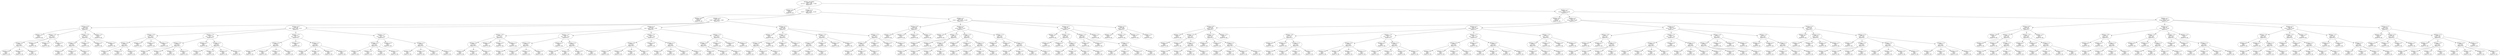 digraph G {
decisionDecisionNode6686fe26[label="Attribute: null=Infinity
Count: 1728
0.0:1210   3.0:65   2.0:69   1.0:384   
Expand On: 5"];decisionDecisionNode6686fe26 -> decisionDecisionNode7bea5671;
decisionDecisionNode7bea5671[label="Attribute: 5=0.0
Count: 576
0.0:576   
Expand On: null"];decisionDecisionNode6686fe26 -> decisionDecisionNode55d15445;
decisionDecisionNode55d15445[label="Attribute: 5=2.0
Count: 576
0.0:277   3.0:65   2.0:30   1.0:204   
Expand On: 3"];decisionDecisionNode55d15445 -> decisionDecisionNode21f3aa07;
decisionDecisionNode21f3aa07[label="Attribute: 3=0.0
Count: 192
0.0:192   
Expand On: null"];decisionDecisionNode55d15445 -> decisionDecisionNode41fc2fb;
decisionDecisionNode41fc2fb[label="Attribute: 3=2.0
Count: 192
0.0:49   3.0:35   2.0:12   1.0:96   
Expand On: 0"];decisionDecisionNode41fc2fb -> decisionDecisionNode4139eeda;
decisionDecisionNode4139eeda[label="Attribute: 0=0.0
Count: 48
0.0:26   1.0:22   
Expand On: 1"];decisionDecisionNode4139eeda -> decisionDecisionNode42704baa;
decisionDecisionNode42704baa[label="Attribute: 1=0.0
Count: 12
0.0:12   
Expand On: null"];decisionDecisionNode4139eeda -> decisionDecisionNode5a77a7f9;
decisionDecisionNode5a77a7f9[label="Attribute: 1=3.0
Count: 12
0.0:1   1.0:11   
Expand On: 2"];decisionDecisionNode5a77a7f9 -> decisionDecisionNode65b4fad5;
decisionDecisionNode65b4fad5[label="Attribute: 2=0.0
Count: 3
0.0:1   1.0:2   
Expand On: 4"];decisionDecisionNode65b4fad5 -> decisionDecisionNode4cbfea1d;
decisionDecisionNode4cbfea1d[label="Attribute: 4=0.0
Count: 1
0.0:1   
Expand On: null"];decisionDecisionNode65b4fad5 -> decisionDecisionNode4ba33d48;
decisionDecisionNode4ba33d48[label="Attribute: 4=2.0
Count: 1
1.0:1   
Expand On: null"];decisionDecisionNode65b4fad5 -> decisionDecisionNode4a0c68c3;
decisionDecisionNode4a0c68c3[label="Attribute: 4=1.0
Count: 1
1.0:1   
Expand On: null"];decisionDecisionNode5a77a7f9 -> decisionDecisionNode74b2002f;
decisionDecisionNode74b2002f[label="Attribute: 2=3.0
Count: 3
1.0:3   
Expand On: null"];decisionDecisionNode5a77a7f9 -> decisionDecisionNode522a4983;
decisionDecisionNode522a4983[label="Attribute: 2=2.0
Count: 3
1.0:3   
Expand On: null"];decisionDecisionNode5a77a7f9 -> decisionDecisionNode56406199;
decisionDecisionNode56406199[label="Attribute: 2=1.0
Count: 3
1.0:3   
Expand On: null"];decisionDecisionNode4139eeda -> decisionDecisionNode1cc7b00c;
decisionDecisionNode1cc7b00c[label="Attribute: 1=2.0
Count: 12
0.0:1   1.0:11   
Expand On: 2"];decisionDecisionNode1cc7b00c -> decisionDecisionNode79f6f296;
decisionDecisionNode79f6f296[label="Attribute: 2=0.0
Count: 3
0.0:1   1.0:2   
Expand On: 4"];decisionDecisionNode79f6f296 -> decisionDecisionNode43b09468;
decisionDecisionNode43b09468[label="Attribute: 4=0.0
Count: 1
0.0:1   
Expand On: null"];decisionDecisionNode79f6f296 -> decisionDecisionNode7ddf5a8f;
decisionDecisionNode7ddf5a8f[label="Attribute: 4=2.0
Count: 1
1.0:1   
Expand On: null"];decisionDecisionNode79f6f296 -> decisionDecisionNode52b2a2d8;
decisionDecisionNode52b2a2d8[label="Attribute: 4=1.0
Count: 1
1.0:1   
Expand On: null"];decisionDecisionNode1cc7b00c -> decisionDecisionNode4de13d52;
decisionDecisionNode4de13d52[label="Attribute: 2=3.0
Count: 3
1.0:3   
Expand On: null"];decisionDecisionNode1cc7b00c -> decisionDecisionNode7e80fa6f;
decisionDecisionNode7e80fa6f[label="Attribute: 2=2.0
Count: 3
1.0:3   
Expand On: null"];decisionDecisionNode1cc7b00c -> decisionDecisionNode45b9ce4b;
decisionDecisionNode45b9ce4b[label="Attribute: 2=1.0
Count: 3
1.0:3   
Expand On: null"];decisionDecisionNode4139eeda -> decisionDecisionNode2996c1b0;
decisionDecisionNode2996c1b0[label="Attribute: 1=1.0
Count: 12
0.0:12   
Expand On: null"];decisionDecisionNode41fc2fb -> decisionDecisionNode68861f24;
decisionDecisionNode68861f24[label="Attribute: 0=3.0
Count: 48
0.0:4   3.0:21   2.0:8   1.0:15   
Expand On: 1"];decisionDecisionNode68861f24 -> decisionDecisionNode3d66aa18;
decisionDecisionNode3d66aa18[label="Attribute: 1=0.0
Count: 12
0.0:1   1.0:11   
Expand On: 2"];decisionDecisionNode3d66aa18 -> decisionDecisionNode1f292d26;
decisionDecisionNode1f292d26[label="Attribute: 2=0.0
Count: 3
0.0:1   1.0:2   
Expand On: 4"];decisionDecisionNode1f292d26 -> decisionDecisionNode485329c5;
decisionDecisionNode485329c5[label="Attribute: 4=0.0
Count: 1
0.0:1   
Expand On: null"];decisionDecisionNode1f292d26 -> decisionDecisionNode4bdb699b;
decisionDecisionNode4bdb699b[label="Attribute: 4=2.0
Count: 1
1.0:1   
Expand On: null"];decisionDecisionNode1f292d26 -> decisionDecisionNode31f26605;
decisionDecisionNode31f26605[label="Attribute: 4=1.0
Count: 1
1.0:1   
Expand On: null"];decisionDecisionNode3d66aa18 -> decisionDecisionNode2107ebe1;
decisionDecisionNode2107ebe1[label="Attribute: 2=3.0
Count: 3
1.0:3   
Expand On: null"];decisionDecisionNode3d66aa18 -> decisionDecisionNodef0f11b8;
decisionDecisionNodef0f11b8[label="Attribute: 2=2.0
Count: 3
1.0:3   
Expand On: null"];decisionDecisionNode3d66aa18 -> decisionDecisionNode26544ec1;
decisionDecisionNode26544ec1[label="Attribute: 2=1.0
Count: 3
1.0:3   
Expand On: null"];decisionDecisionNode68861f24 -> decisionDecisionNode68fe748f;
decisionDecisionNode68fe748f[label="Attribute: 1=3.0
Count: 12
0.0:1   3.0:7   2.0:4   
Expand On: 4"];decisionDecisionNode68fe748f -> decisionDecisionNode19968e23;
decisionDecisionNode19968e23[label="Attribute: 4=0.0
Count: 4
0.0:1   2.0:3   
Expand On: 2"];decisionDecisionNode19968e23 -> decisionDecisionNode6b4da8f4;
decisionDecisionNode6b4da8f4[label="Attribute: 2=0.0
Count: 1
0.0:1   
Expand On: null"];decisionDecisionNode19968e23 -> decisionDecisionNode378f6235;
decisionDecisionNode378f6235[label="Attribute: 2=3.0
Count: 1
2.0:1   
Expand On: null"];decisionDecisionNode19968e23 -> decisionDecisionNode2678a212;
decisionDecisionNode2678a212[label="Attribute: 2=2.0
Count: 1
2.0:1   
Expand On: null"];decisionDecisionNode19968e23 -> decisionDecisionNode39d85f79;
decisionDecisionNode39d85f79[label="Attribute: 2=1.0
Count: 1
2.0:1   
Expand On: null"];decisionDecisionNode68fe748f -> decisionDecisionNode2c641e9a;
decisionDecisionNode2c641e9a[label="Attribute: 4=2.0
Count: 4
3.0:4   
Expand On: null"];decisionDecisionNode68fe748f -> decisionDecisionNode6115273a;
decisionDecisionNode6115273a[label="Attribute: 4=1.0
Count: 4
3.0:3   2.0:1   
Expand On: 2"];decisionDecisionNode6115273a -> decisionDecisionNode33c282a1;
decisionDecisionNode33c282a1[label="Attribute: 2=0.0
Count: 1
2.0:1   
Expand On: null"];decisionDecisionNode6115273a -> decisionDecisionNode270e3293;
decisionDecisionNode270e3293[label="Attribute: 2=3.0
Count: 1
3.0:1   
Expand On: null"];decisionDecisionNode6115273a -> decisionDecisionNode151a64ed;
decisionDecisionNode151a64ed[label="Attribute: 2=2.0
Count: 1
3.0:1   
Expand On: null"];decisionDecisionNode6115273a -> decisionDecisionNode77d80e6d;
decisionDecisionNode77d80e6d[label="Attribute: 2=1.0
Count: 1
3.0:1   
Expand On: null"];decisionDecisionNode68861f24 -> decisionDecisionNode99b5393;
decisionDecisionNode99b5393[label="Attribute: 1=2.0
Count: 12
0.0:1   3.0:7   2.0:4   
Expand On: 4"];decisionDecisionNode99b5393 -> decisionDecisionNode348bdcd2;
decisionDecisionNode348bdcd2[label="Attribute: 4=0.0
Count: 4
0.0:1   2.0:3   
Expand On: 2"];decisionDecisionNode348bdcd2 -> decisionDecisionNode4a4e79f1;
decisionDecisionNode4a4e79f1[label="Attribute: 2=0.0
Count: 1
0.0:1   
Expand On: null"];decisionDecisionNode348bdcd2 -> decisionDecisionNode6627e353;
decisionDecisionNode6627e353[label="Attribute: 2=3.0
Count: 1
2.0:1   
Expand On: null"];decisionDecisionNode348bdcd2 -> decisionDecisionNode44bd928a;
decisionDecisionNode44bd928a[label="Attribute: 2=2.0
Count: 1
2.0:1   
Expand On: null"];decisionDecisionNode348bdcd2 -> decisionDecisionNode79dfc547;
decisionDecisionNode79dfc547[label="Attribute: 2=1.0
Count: 1
2.0:1   
Expand On: null"];decisionDecisionNode99b5393 -> decisionDecisionNode5210f6d3;
decisionDecisionNode5210f6d3[label="Attribute: 4=2.0
Count: 4
3.0:4   
Expand On: null"];decisionDecisionNode99b5393 -> decisionDecisionNode57bcc0bc;
decisionDecisionNode57bcc0bc[label="Attribute: 4=1.0
Count: 4
3.0:3   2.0:1   
Expand On: 2"];decisionDecisionNode57bcc0bc -> decisionDecisionNode2911a3a4;
decisionDecisionNode2911a3a4[label="Attribute: 2=0.0
Count: 1
2.0:1   
Expand On: null"];decisionDecisionNode57bcc0bc -> decisionDecisionNode450e790c;
decisionDecisionNode450e790c[label="Attribute: 2=3.0
Count: 1
3.0:1   
Expand On: null"];decisionDecisionNode57bcc0bc -> decisionDecisionNode392d263f;
decisionDecisionNode392d263f[label="Attribute: 2=2.0
Count: 1
3.0:1   
Expand On: null"];decisionDecisionNode57bcc0bc -> decisionDecisionNode432a0f6c;
decisionDecisionNode432a0f6c[label="Attribute: 2=1.0
Count: 1
3.0:1   
Expand On: null"];decisionDecisionNode68861f24 -> decisionDecisionNode7e5a9de6;
decisionDecisionNode7e5a9de6[label="Attribute: 1=1.0
Count: 12
0.0:1   3.0:7   1.0:4   
Expand On: 4"];decisionDecisionNode7e5a9de6 -> decisionDecisionNode7bc9a690;
decisionDecisionNode7bc9a690[label="Attribute: 4=0.0
Count: 4
0.0:1   1.0:3   
Expand On: 2"];decisionDecisionNode7bc9a690 -> decisionDecisionNode73d6776d;
decisionDecisionNode73d6776d[label="Attribute: 2=0.0
Count: 1
0.0:1   
Expand On: null"];decisionDecisionNode7bc9a690 -> decisionDecisionNode53ad085;
decisionDecisionNode53ad085[label="Attribute: 2=3.0
Count: 1
1.0:1   
Expand On: null"];decisionDecisionNode7bc9a690 -> decisionDecisionNode584fce71;
decisionDecisionNode584fce71[label="Attribute: 2=2.0
Count: 1
1.0:1   
Expand On: null"];decisionDecisionNode7bc9a690 -> decisionDecisionNode5f7a8a02;
decisionDecisionNode5f7a8a02[label="Attribute: 2=1.0
Count: 1
1.0:1   
Expand On: null"];decisionDecisionNode7e5a9de6 -> decisionDecisionNode65faba46;
decisionDecisionNode65faba46[label="Attribute: 4=2.0
Count: 4
3.0:4   
Expand On: null"];decisionDecisionNode7e5a9de6 -> decisionDecisionNode2fdb7df8;
decisionDecisionNode2fdb7df8[label="Attribute: 4=1.0
Count: 4
3.0:3   1.0:1   
Expand On: 2"];decisionDecisionNode2fdb7df8 -> decisionDecisionNode732b3d53;
decisionDecisionNode732b3d53[label="Attribute: 2=0.0
Count: 1
1.0:1   
Expand On: null"];decisionDecisionNode2fdb7df8 -> decisionDecisionNode1bc74f37;
decisionDecisionNode1bc74f37[label="Attribute: 2=3.0
Count: 1
3.0:1   
Expand On: null"];decisionDecisionNode2fdb7df8 -> decisionDecisionNode3a21b220;
decisionDecisionNode3a21b220[label="Attribute: 2=2.0
Count: 1
3.0:1   
Expand On: null"];decisionDecisionNode2fdb7df8 -> decisionDecisionNode7a3570b0;
decisionDecisionNode7a3570b0[label="Attribute: 2=1.0
Count: 1
3.0:1   
Expand On: null"];decisionDecisionNode41fc2fb -> decisionDecisionNode4a79717e;
decisionDecisionNode4a79717e[label="Attribute: 0=2.0
Count: 48
0.0:4   3.0:14   2.0:4   1.0:26   
Expand On: 1"];decisionDecisionNode4a79717e -> decisionDecisionNode6b0a2d64;
decisionDecisionNode6b0a2d64[label="Attribute: 1=0.0
Count: 12
0.0:1   1.0:11   
Expand On: 2"];decisionDecisionNode6b0a2d64 -> decisionDecisionNode692a3722;
decisionDecisionNode692a3722[label="Attribute: 2=0.0
Count: 3
0.0:1   1.0:2   
Expand On: 4"];decisionDecisionNode692a3722 -> decisionDecisionNode5289cf1e;
decisionDecisionNode5289cf1e[label="Attribute: 4=0.0
Count: 1
0.0:1   
Expand On: null"];decisionDecisionNode692a3722 -> decisionDecisionNode557ce4e7;
decisionDecisionNode557ce4e7[label="Attribute: 4=2.0
Count: 1
1.0:1   
Expand On: null"];decisionDecisionNode692a3722 -> decisionDecisionNode7a982589;
decisionDecisionNode7a982589[label="Attribute: 4=1.0
Count: 1
1.0:1   
Expand On: null"];decisionDecisionNode6b0a2d64 -> decisionDecisionNode1ac88440;
decisionDecisionNode1ac88440[label="Attribute: 2=3.0
Count: 3
1.0:3   
Expand On: null"];decisionDecisionNode6b0a2d64 -> decisionDecisionNode6262937c;
decisionDecisionNode6262937c[label="Attribute: 2=2.0
Count: 3
1.0:3   
Expand On: null"];decisionDecisionNode6b0a2d64 -> decisionDecisionNode35c0e45a;
decisionDecisionNode35c0e45a[label="Attribute: 2=1.0
Count: 3
1.0:3   
Expand On: null"];decisionDecisionNode4a79717e -> decisionDecisionNodeacfec48;
decisionDecisionNodeacfec48[label="Attribute: 1=3.0
Count: 12
0.0:1   3.0:7   2.0:4   
Expand On: 4"];decisionDecisionNodeacfec48 -> decisionDecisionNode58a17083;
decisionDecisionNode58a17083[label="Attribute: 4=0.0
Count: 4
0.0:1   2.0:3   
Expand On: 2"];decisionDecisionNode58a17083 -> decisionDecisionNode4ee1d5ea;
decisionDecisionNode4ee1d5ea[label="Attribute: 2=0.0
Count: 1
0.0:1   
Expand On: null"];decisionDecisionNode58a17083 -> decisionDecisionNode4ca31e1b;
decisionDecisionNode4ca31e1b[label="Attribute: 2=3.0
Count: 1
2.0:1   
Expand On: null"];decisionDecisionNode58a17083 -> decisionDecisionNode690da5eb;
decisionDecisionNode690da5eb[label="Attribute: 2=2.0
Count: 1
2.0:1   
Expand On: null"];decisionDecisionNode58a17083 -> decisionDecisionNode7f081d2e;
decisionDecisionNode7f081d2e[label="Attribute: 2=1.0
Count: 1
2.0:1   
Expand On: null"];decisionDecisionNodeacfec48 -> decisionDecisionNode6db3f829;
decisionDecisionNode6db3f829[label="Attribute: 4=2.0
Count: 4
3.0:4   
Expand On: null"];decisionDecisionNodeacfec48 -> decisionDecisionNode42698403;
decisionDecisionNode42698403[label="Attribute: 4=1.0
Count: 4
3.0:3   2.0:1   
Expand On: 2"];decisionDecisionNode42698403 -> decisionDecisionNode1d5a0305;
decisionDecisionNode1d5a0305[label="Attribute: 2=0.0
Count: 1
2.0:1   
Expand On: null"];decisionDecisionNode42698403 -> decisionDecisionNode7c4c51;
decisionDecisionNode7c4c51[label="Attribute: 2=3.0
Count: 1
3.0:1   
Expand On: null"];decisionDecisionNode42698403 -> decisionDecisionNode60765a16;
decisionDecisionNode60765a16[label="Attribute: 2=2.0
Count: 1
3.0:1   
Expand On: null"];decisionDecisionNode42698403 -> decisionDecisionNode7a148bd3;
decisionDecisionNode7a148bd3[label="Attribute: 2=1.0
Count: 1
3.0:1   
Expand On: null"];decisionDecisionNode4a79717e -> decisionDecisionNode5ae80842;
decisionDecisionNode5ae80842[label="Attribute: 1=2.0
Count: 12
0.0:1   3.0:7   1.0:4   
Expand On: 4"];decisionDecisionNode5ae80842 -> decisionDecisionNode377653ae;
decisionDecisionNode377653ae[label="Attribute: 4=0.0
Count: 4
0.0:1   1.0:3   
Expand On: 2"];decisionDecisionNode377653ae -> decisionDecisionNode396fe0f4;
decisionDecisionNode396fe0f4[label="Attribute: 2=0.0
Count: 1
0.0:1   
Expand On: null"];decisionDecisionNode377653ae -> decisionDecisionNode6019d0a1;
decisionDecisionNode6019d0a1[label="Attribute: 2=3.0
Count: 1
1.0:1   
Expand On: null"];decisionDecisionNode377653ae -> decisionDecisionNode3ed02b51;
decisionDecisionNode3ed02b51[label="Attribute: 2=2.0
Count: 1
1.0:1   
Expand On: null"];decisionDecisionNode377653ae -> decisionDecisionNode54cbf30e;
decisionDecisionNode54cbf30e[label="Attribute: 2=1.0
Count: 1
1.0:1   
Expand On: null"];decisionDecisionNode5ae80842 -> decisionDecisionNode19c247a0;
decisionDecisionNode19c247a0[label="Attribute: 4=2.0
Count: 4
3.0:4   
Expand On: null"];decisionDecisionNode5ae80842 -> decisionDecisionNode21ec6696;
decisionDecisionNode21ec6696[label="Attribute: 4=1.0
Count: 4
3.0:3   1.0:1   
Expand On: 2"];decisionDecisionNode21ec6696 -> decisionDecisionNode27431340;
decisionDecisionNode27431340[label="Attribute: 2=0.0
Count: 1
1.0:1   
Expand On: null"];decisionDecisionNode21ec6696 -> decisionDecisionNode24a4e2e3;
decisionDecisionNode24a4e2e3[label="Attribute: 2=3.0
Count: 1
3.0:1   
Expand On: null"];decisionDecisionNode21ec6696 -> decisionDecisionNode452bb7e0;
decisionDecisionNode452bb7e0[label="Attribute: 2=2.0
Count: 1
3.0:1   
Expand On: null"];decisionDecisionNode21ec6696 -> decisionDecisionNode3934f69a;
decisionDecisionNode3934f69a[label="Attribute: 2=1.0
Count: 1
3.0:1   
Expand On: null"];decisionDecisionNode4a79717e -> decisionDecisionNode442a15cd;
decisionDecisionNode442a15cd[label="Attribute: 1=1.0
Count: 12
0.0:1   1.0:11   
Expand On: 2"];decisionDecisionNode442a15cd -> decisionDecisionNode26fd68b1;
decisionDecisionNode26fd68b1[label="Attribute: 2=0.0
Count: 3
0.0:1   1.0:2   
Expand On: 4"];decisionDecisionNode26fd68b1 -> decisionDecisionNode46e45076;
decisionDecisionNode46e45076[label="Attribute: 4=0.0
Count: 1
0.0:1   
Expand On: null"];decisionDecisionNode26fd68b1 -> decisionDecisionNode375e9756;
decisionDecisionNode375e9756[label="Attribute: 4=2.0
Count: 1
1.0:1   
Expand On: null"];decisionDecisionNode26fd68b1 -> decisionDecisionNode2321ab80;
decisionDecisionNode2321ab80[label="Attribute: 4=1.0
Count: 1
1.0:1   
Expand On: null"];decisionDecisionNode442a15cd -> decisionDecisionNode77827284;
decisionDecisionNode77827284[label="Attribute: 2=3.0
Count: 3
1.0:3   
Expand On: null"];decisionDecisionNode442a15cd -> decisionDecisionNode152c7568;
decisionDecisionNode152c7568[label="Attribute: 2=2.0
Count: 3
1.0:3   
Expand On: null"];decisionDecisionNode442a15cd -> decisionDecisionNode19d009b4;
decisionDecisionNode19d009b4[label="Attribute: 2=1.0
Count: 3
1.0:3   
Expand On: null"];decisionDecisionNode41fc2fb -> decisionDecisionNode292d15a9;
decisionDecisionNode292d15a9[label="Attribute: 0=1.0
Count: 48
0.0:15   1.0:33   
Expand On: 1"];decisionDecisionNode292d15a9 -> decisionDecisionNode4ee91f5d;
decisionDecisionNode4ee91f5d[label="Attribute: 1=0.0
Count: 12
0.0:12   
Expand On: null"];decisionDecisionNode292d15a9 -> decisionDecisionNode2b0a3b24;
decisionDecisionNode2b0a3b24[label="Attribute: 1=3.0
Count: 12
0.0:1   1.0:11   
Expand On: 2"];decisionDecisionNode2b0a3b24 -> decisionDecisionNode2cb0ce8f;
decisionDecisionNode2cb0ce8f[label="Attribute: 2=0.0
Count: 3
0.0:1   1.0:2   
Expand On: 4"];decisionDecisionNode2cb0ce8f -> decisionDecisionNodebc92535;
decisionDecisionNodebc92535[label="Attribute: 4=0.0
Count: 1
0.0:1   
Expand On: null"];decisionDecisionNode2cb0ce8f -> decisionDecisionNode42a9c09e;
decisionDecisionNode42a9c09e[label="Attribute: 4=2.0
Count: 1
1.0:1   
Expand On: null"];decisionDecisionNode2cb0ce8f -> decisionDecisionNode16a4e743;
decisionDecisionNode16a4e743[label="Attribute: 4=1.0
Count: 1
1.0:1   
Expand On: null"];decisionDecisionNode2b0a3b24 -> decisionDecisionNode244aeb52;
decisionDecisionNode244aeb52[label="Attribute: 2=3.0
Count: 3
1.0:3   
Expand On: null"];decisionDecisionNode2b0a3b24 -> decisionDecisionNode329f671b;
decisionDecisionNode329f671b[label="Attribute: 2=2.0
Count: 3
1.0:3   
Expand On: null"];decisionDecisionNode2b0a3b24 -> decisionDecisionNode7f2a3793;
decisionDecisionNode7f2a3793[label="Attribute: 2=1.0
Count: 3
1.0:3   
Expand On: null"];decisionDecisionNode292d15a9 -> decisionDecisionNode2ca6d51e;
decisionDecisionNode2ca6d51e[label="Attribute: 1=2.0
Count: 12
0.0:1   1.0:11   
Expand On: 2"];decisionDecisionNode2ca6d51e -> decisionDecisionNode7cf1bb78;
decisionDecisionNode7cf1bb78[label="Attribute: 2=0.0
Count: 3
0.0:1   1.0:2   
Expand On: 4"];decisionDecisionNode7cf1bb78 -> decisionDecisionNode624b035d;
decisionDecisionNode624b035d[label="Attribute: 4=0.0
Count: 1
0.0:1   
Expand On: null"];decisionDecisionNode7cf1bb78 -> decisionDecisionNode2aca0115;
decisionDecisionNode2aca0115[label="Attribute: 4=2.0
Count: 1
1.0:1   
Expand On: null"];decisionDecisionNode7cf1bb78 -> decisionDecisionNode340d1fa5;
decisionDecisionNode340d1fa5[label="Attribute: 4=1.0
Count: 1
1.0:1   
Expand On: null"];decisionDecisionNode2ca6d51e -> decisionDecisionNode4998a455;
decisionDecisionNode4998a455[label="Attribute: 2=3.0
Count: 3
1.0:3   
Expand On: null"];decisionDecisionNode2ca6d51e -> decisionDecisionNode444cee32;
decisionDecisionNode444cee32[label="Attribute: 2=2.0
Count: 3
1.0:3   
Expand On: null"];decisionDecisionNode2ca6d51e -> decisionDecisionNode16aa37a6;
decisionDecisionNode16aa37a6[label="Attribute: 2=1.0
Count: 3
1.0:3   
Expand On: null"];decisionDecisionNode292d15a9 -> decisionDecisionNode12b7eea;
decisionDecisionNode12b7eea[label="Attribute: 1=1.0
Count: 12
0.0:1   1.0:11   
Expand On: 2"];decisionDecisionNode12b7eea -> decisionDecisionNode4e99353f;
decisionDecisionNode4e99353f[label="Attribute: 2=0.0
Count: 3
0.0:1   1.0:2   
Expand On: 4"];decisionDecisionNode4e99353f -> decisionDecisionNode2c76e369;
decisionDecisionNode2c76e369[label="Attribute: 4=0.0
Count: 1
0.0:1   
Expand On: null"];decisionDecisionNode4e99353f -> decisionDecisionNode314c194d;
decisionDecisionNode314c194d[label="Attribute: 4=2.0
Count: 1
1.0:1   
Expand On: null"];decisionDecisionNode4e99353f -> decisionDecisionNode7b112783;
decisionDecisionNode7b112783[label="Attribute: 4=1.0
Count: 1
1.0:1   
Expand On: null"];decisionDecisionNode12b7eea -> decisionDecisionNode23394894;
decisionDecisionNode23394894[label="Attribute: 2=3.0
Count: 3
1.0:3   
Expand On: null"];decisionDecisionNode12b7eea -> decisionDecisionNode5cbfe9d;
decisionDecisionNode5cbfe9d[label="Attribute: 2=2.0
Count: 3
1.0:3   
Expand On: null"];decisionDecisionNode12b7eea -> decisionDecisionNode13b8f864;
decisionDecisionNode13b8f864[label="Attribute: 2=1.0
Count: 3
1.0:3   
Expand On: null"];decisionDecisionNode55d15445 -> decisionDecisionNode54bb7759;
decisionDecisionNode54bb7759[label="Attribute: 3=1.0
Count: 192
0.0:36   3.0:30   2.0:18   1.0:108   
Expand On: 0"];decisionDecisionNode54bb7759 -> decisionDecisionNode5f989f84;
decisionDecisionNode5f989f84[label="Attribute: 0=0.0
Count: 48
0.0:24   1.0:24   
Expand On: 1"];decisionDecisionNode5f989f84 -> decisionDecisionNode1d10c424;
decisionDecisionNode1d10c424[label="Attribute: 1=0.0
Count: 12
0.0:12   
Expand On: null"];decisionDecisionNode5f989f84 -> decisionDecisionNode37bd2664;
decisionDecisionNode37bd2664[label="Attribute: 1=3.0
Count: 12
1.0:12   
Expand On: null"];decisionDecisionNode5f989f84 -> decisionDecisionNode63238bd2;
decisionDecisionNode63238bd2[label="Attribute: 1=2.0
Count: 12
1.0:12   
Expand On: null"];decisionDecisionNode5f989f84 -> decisionDecisionNode32b0bad7;
decisionDecisionNode32b0bad7[label="Attribute: 1=1.0
Count: 12
0.0:12   
Expand On: null"];decisionDecisionNode54bb7759 -> decisionDecisionNode70ba9340;
decisionDecisionNode70ba9340[label="Attribute: 0=3.0
Count: 48
3.0:18   2.0:12   1.0:18   
Expand On: 1"];decisionDecisionNode70ba9340 -> decisionDecisionNode69198891;
decisionDecisionNode69198891[label="Attribute: 1=0.0
Count: 12
1.0:12   
Expand On: null"];decisionDecisionNode70ba9340 -> decisionDecisionNodeb551d7f;
decisionDecisionNodeb551d7f[label="Attribute: 1=3.0
Count: 12
3.0:6   2.0:6   
Expand On: 4"];decisionDecisionNodeb551d7f -> decisionDecisionNode10382a9;
decisionDecisionNode10382a9[label="Attribute: 4=0.0
Count: 4
2.0:4   
Expand On: null"];decisionDecisionNodeb551d7f -> decisionDecisionNoded7725c4;
decisionDecisionNoded7725c4[label="Attribute: 4=2.0
Count: 4
3.0:4   
Expand On: null"];decisionDecisionNodeb551d7f -> decisionDecisionNode9506dc4;
decisionDecisionNode9506dc4[label="Attribute: 4=1.0
Count: 4
3.0:2   2.0:2   
Expand On: 2"];decisionDecisionNode9506dc4 -> decisionDecisionNode7f5663a2;
decisionDecisionNode7f5663a2[label="Attribute: 2=0.0
Count: 1
2.0:1   
Expand On: null"];decisionDecisionNode9506dc4 -> decisionDecisionNodea761fe;
decisionDecisionNodea761fe[label="Attribute: 2=3.0
Count: 1
3.0:1   
Expand On: null"];decisionDecisionNode9506dc4 -> decisionDecisionNode6d126b07;
decisionDecisionNode6d126b07[label="Attribute: 2=2.0
Count: 1
3.0:1   
Expand On: null"];decisionDecisionNode9506dc4 -> decisionDecisionNode5430d082;
decisionDecisionNode5430d082[label="Attribute: 2=1.0
Count: 1
2.0:1   
Expand On: null"];decisionDecisionNode70ba9340 -> decisionDecisionNode50c931fc;
decisionDecisionNode50c931fc[label="Attribute: 1=2.0
Count: 12
3.0:6   2.0:6   
Expand On: 4"];decisionDecisionNode50c931fc -> decisionDecisionNode48f0c0d3;
decisionDecisionNode48f0c0d3[label="Attribute: 4=0.0
Count: 4
2.0:4   
Expand On: null"];decisionDecisionNode50c931fc -> decisionDecisionNode3603820e;
decisionDecisionNode3603820e[label="Attribute: 4=2.0
Count: 4
3.0:4   
Expand On: null"];decisionDecisionNode50c931fc -> decisionDecisionNode204f80d6;
decisionDecisionNode204f80d6[label="Attribute: 4=1.0
Count: 4
3.0:2   2.0:2   
Expand On: 2"];decisionDecisionNode204f80d6 -> decisionDecisionNode4393722c;
decisionDecisionNode4393722c[label="Attribute: 2=0.0
Count: 1
2.0:1   
Expand On: null"];decisionDecisionNode204f80d6 -> decisionDecisionNode52cc95d;
decisionDecisionNode52cc95d[label="Attribute: 2=3.0
Count: 1
3.0:1   
Expand On: null"];decisionDecisionNode204f80d6 -> decisionDecisionNode3f57fb52;
decisionDecisionNode3f57fb52[label="Attribute: 2=2.0
Count: 1
3.0:1   
Expand On: null"];decisionDecisionNode204f80d6 -> decisionDecisionNode2934e4fb;
decisionDecisionNode2934e4fb[label="Attribute: 2=1.0
Count: 1
2.0:1   
Expand On: null"];decisionDecisionNode70ba9340 -> decisionDecisionNode4fa52fdf;
decisionDecisionNode4fa52fdf[label="Attribute: 1=1.0
Count: 12
3.0:6   1.0:6   
Expand On: 4"];decisionDecisionNode4fa52fdf -> decisionDecisionNode65ea0252;
decisionDecisionNode65ea0252[label="Attribute: 4=0.0
Count: 4
1.0:4   
Expand On: null"];decisionDecisionNode4fa52fdf -> decisionDecisionNode663e89c3;
decisionDecisionNode663e89c3[label="Attribute: 4=2.0
Count: 4
3.0:4   
Expand On: null"];decisionDecisionNode4fa52fdf -> decisionDecisionNode13c695a6;
decisionDecisionNode13c695a6[label="Attribute: 4=1.0
Count: 4
3.0:2   1.0:2   
Expand On: 2"];decisionDecisionNode13c695a6 -> decisionDecisionNode528acf6e;
decisionDecisionNode528acf6e[label="Attribute: 2=0.0
Count: 1
1.0:1   
Expand On: null"];decisionDecisionNode13c695a6 -> decisionDecisionNode17386918;
decisionDecisionNode17386918[label="Attribute: 2=3.0
Count: 1
3.0:1   
Expand On: null"];decisionDecisionNode13c695a6 -> decisionDecisionNode787bb290;
decisionDecisionNode787bb290[label="Attribute: 2=2.0
Count: 1
3.0:1   
Expand On: null"];decisionDecisionNode13c695a6 -> decisionDecisionNode10849bc;
decisionDecisionNode10849bc[label="Attribute: 2=1.0
Count: 1
1.0:1   
Expand On: null"];decisionDecisionNode54bb7759 -> decisionDecisionNode4720d62b;
decisionDecisionNode4720d62b[label="Attribute: 0=2.0
Count: 48
3.0:12   2.0:6   1.0:30   
Expand On: 1"];decisionDecisionNode4720d62b -> decisionDecisionNode3cccc588;
decisionDecisionNode3cccc588[label="Attribute: 1=0.0
Count: 12
1.0:12   
Expand On: null"];decisionDecisionNode4720d62b -> decisionDecisionNode27bc82e7;
decisionDecisionNode27bc82e7[label="Attribute: 1=3.0
Count: 12
3.0:6   2.0:6   
Expand On: 4"];decisionDecisionNode27bc82e7 -> decisionDecisionNode49362012;
decisionDecisionNode49362012[label="Attribute: 4=0.0
Count: 4
2.0:4   
Expand On: null"];decisionDecisionNode27bc82e7 -> decisionDecisionNode73a34b;
decisionDecisionNode73a34b[label="Attribute: 4=2.0
Count: 4
3.0:4   
Expand On: null"];decisionDecisionNode27bc82e7 -> decisionDecisionNode27e59128;
decisionDecisionNode27e59128[label="Attribute: 4=1.0
Count: 4
3.0:2   2.0:2   
Expand On: 2"];decisionDecisionNode27e59128 -> decisionDecisionNode509ced8e;
decisionDecisionNode509ced8e[label="Attribute: 2=0.0
Count: 1
2.0:1   
Expand On: null"];decisionDecisionNode27e59128 -> decisionDecisionNode6eb02efa;
decisionDecisionNode6eb02efa[label="Attribute: 2=3.0
Count: 1
3.0:1   
Expand On: null"];decisionDecisionNode27e59128 -> decisionDecisionNode70dc57db;
decisionDecisionNode70dc57db[label="Attribute: 2=2.0
Count: 1
3.0:1   
Expand On: null"];decisionDecisionNode27e59128 -> decisionDecisionNode120c24c0;
decisionDecisionNode120c24c0[label="Attribute: 2=1.0
Count: 1
2.0:1   
Expand On: null"];decisionDecisionNode4720d62b -> decisionDecisionNode5b40c281;
decisionDecisionNode5b40c281[label="Attribute: 1=2.0
Count: 12
3.0:6   1.0:6   
Expand On: 4"];decisionDecisionNode5b40c281 -> decisionDecisionNode78a1d1f4;
decisionDecisionNode78a1d1f4[label="Attribute: 4=0.0
Count: 4
1.0:4   
Expand On: null"];decisionDecisionNode5b40c281 -> decisionDecisionNode47df280b;
decisionDecisionNode47df280b[label="Attribute: 4=2.0
Count: 4
3.0:4   
Expand On: null"];decisionDecisionNode5b40c281 -> decisionDecisionNodebbe0f0a;
decisionDecisionNodebbe0f0a[label="Attribute: 4=1.0
Count: 4
3.0:2   1.0:2   
Expand On: 2"];decisionDecisionNodebbe0f0a -> decisionDecisionNode6acd5f8b;
decisionDecisionNode6acd5f8b[label="Attribute: 2=0.0
Count: 1
1.0:1   
Expand On: null"];decisionDecisionNodebbe0f0a -> decisionDecisionNode513bd574;
decisionDecisionNode513bd574[label="Attribute: 2=3.0
Count: 1
3.0:1   
Expand On: null"];decisionDecisionNodebbe0f0a -> decisionDecisionNode2f3adc56;
decisionDecisionNode2f3adc56[label="Attribute: 2=2.0
Count: 1
3.0:1   
Expand On: null"];decisionDecisionNodebbe0f0a -> decisionDecisionNode4157aa53;
decisionDecisionNode4157aa53[label="Attribute: 2=1.0
Count: 1
1.0:1   
Expand On: null"];decisionDecisionNode4720d62b -> decisionDecisionNode626f50a8;
decisionDecisionNode626f50a8[label="Attribute: 1=1.0
Count: 12
1.0:12   
Expand On: null"];decisionDecisionNode54bb7759 -> decisionDecisionNode7a187814;
decisionDecisionNode7a187814[label="Attribute: 0=1.0
Count: 48
0.0:12   1.0:36   
Expand On: 1"];decisionDecisionNode7a187814 -> decisionDecisionNode5c73a7ab;
decisionDecisionNode5c73a7ab[label="Attribute: 1=0.0
Count: 12
0.0:12   
Expand On: null"];decisionDecisionNode7a187814 -> decisionDecisionNode2d04faf8;
decisionDecisionNode2d04faf8[label="Attribute: 1=3.0
Count: 12
1.0:12   
Expand On: null"];decisionDecisionNode7a187814 -> decisionDecisionNode21f8c6df;
decisionDecisionNode21f8c6df[label="Attribute: 1=2.0
Count: 12
1.0:12   
Expand On: null"];decisionDecisionNode7a187814 -> decisionDecisionNode53c86be5;
decisionDecisionNode53c86be5[label="Attribute: 1=1.0
Count: 12
1.0:12   
Expand On: null"];decisionDecisionNode6686fe26 -> decisionDecisionNodeb23b25c;
decisionDecisionNodeb23b25c[label="Attribute: 5=1.0
Count: 576
0.0:357   2.0:39   1.0:180   
Expand On: 3"];decisionDecisionNodeb23b25c -> decisionDecisionNode5492bbba;
decisionDecisionNode5492bbba[label="Attribute: 3=0.0
Count: 192
0.0:192   
Expand On: null"];decisionDecisionNodeb23b25c -> decisionDecisionNode6d62dbb6;
decisionDecisionNode6d62dbb6[label="Attribute: 3=2.0
Count: 192
0.0:81   2.0:21   1.0:90   
Expand On: 0"];decisionDecisionNode6d62dbb6 -> decisionDecisionNode7546c1d4;
decisionDecisionNode7546c1d4[label="Attribute: 0=0.0
Count: 48
0.0:34   1.0:14   
Expand On: 1"];decisionDecisionNode7546c1d4 -> decisionDecisionNode785f8172;
decisionDecisionNode785f8172[label="Attribute: 1=0.0
Count: 12
0.0:12   
Expand On: null"];decisionDecisionNode7546c1d4 -> decisionDecisionNode462ba11b;
decisionDecisionNode462ba11b[label="Attribute: 1=3.0
Count: 12
0.0:5   1.0:7   
Expand On: 4"];decisionDecisionNode462ba11b -> decisionDecisionNode5a5e179a;
decisionDecisionNode5a5e179a[label="Attribute: 4=0.0
Count: 4
0.0:4   
Expand On: null"];decisionDecisionNode462ba11b -> decisionDecisionNode575fadcf;
decisionDecisionNode575fadcf[label="Attribute: 4=2.0
Count: 4
1.0:4   
Expand On: null"];decisionDecisionNode462ba11b -> decisionDecisionNode4a8c1dd9;
decisionDecisionNode4a8c1dd9[label="Attribute: 4=1.0
Count: 4
0.0:1   1.0:3   
Expand On: 2"];decisionDecisionNode4a8c1dd9 -> decisionDecisionNode34fbb7cb;
decisionDecisionNode34fbb7cb[label="Attribute: 2=0.0
Count: 1
0.0:1   
Expand On: null"];decisionDecisionNode4a8c1dd9 -> decisionDecisionNode79df8b99;
decisionDecisionNode79df8b99[label="Attribute: 2=3.0
Count: 1
1.0:1   
Expand On: null"];decisionDecisionNode4a8c1dd9 -> decisionDecisionNode43462851;
decisionDecisionNode43462851[label="Attribute: 2=2.0
Count: 1
1.0:1   
Expand On: null"];decisionDecisionNode4a8c1dd9 -> decisionDecisionNode33010058;
decisionDecisionNode33010058[label="Attribute: 2=1.0
Count: 1
1.0:1   
Expand On: null"];decisionDecisionNode7546c1d4 -> decisionDecisionNode6bdab91;
decisionDecisionNode6bdab91[label="Attribute: 1=2.0
Count: 12
0.0:5   1.0:7   
Expand On: 4"];decisionDecisionNode6bdab91 -> decisionDecisionNodee4ac00c;
decisionDecisionNodee4ac00c[label="Attribute: 4=0.0
Count: 4
0.0:4   
Expand On: null"];decisionDecisionNode6bdab91 -> decisionDecisionNode4d865b28;
decisionDecisionNode4d865b28[label="Attribute: 4=2.0
Count: 4
1.0:4   
Expand On: null"];decisionDecisionNode6bdab91 -> decisionDecisionNode2fcac6db;
decisionDecisionNode2fcac6db[label="Attribute: 4=1.0
Count: 4
0.0:1   1.0:3   
Expand On: 2"];decisionDecisionNode2fcac6db -> decisionDecisionNode29c56c60;
decisionDecisionNode29c56c60[label="Attribute: 2=0.0
Count: 1
0.0:1   
Expand On: null"];decisionDecisionNode2fcac6db -> decisionDecisionNode604e280c;
decisionDecisionNode604e280c[label="Attribute: 2=3.0
Count: 1
1.0:1   
Expand On: null"];decisionDecisionNode2fcac6db -> decisionDecisionNode2b275d39;
decisionDecisionNode2b275d39[label="Attribute: 2=2.0
Count: 1
1.0:1   
Expand On: null"];decisionDecisionNode2fcac6db -> decisionDecisionNode25595f51;
decisionDecisionNode25595f51[label="Attribute: 2=1.0
Count: 1
1.0:1   
Expand On: null"];decisionDecisionNode7546c1d4 -> decisionDecisionNodee80d1ff;
decisionDecisionNodee80d1ff[label="Attribute: 1=1.0
Count: 12
0.0:12   
Expand On: null"];decisionDecisionNode6d62dbb6 -> decisionDecisionNode2b5ac3c9;
decisionDecisionNode2b5ac3c9[label="Attribute: 0=3.0
Count: 48
0.0:8   2.0:14   1.0:26   
Expand On: 1"];decisionDecisionNode2b5ac3c9 -> decisionDecisionNode53ebd75b;
decisionDecisionNode53ebd75b[label="Attribute: 1=0.0
Count: 12
0.0:5   1.0:7   
Expand On: 4"];decisionDecisionNode53ebd75b -> decisionDecisionNode2087c268;
decisionDecisionNode2087c268[label="Attribute: 4=0.0
Count: 4
0.0:4   
Expand On: null"];decisionDecisionNode53ebd75b -> decisionDecisionNode30ec4a87;
decisionDecisionNode30ec4a87[label="Attribute: 4=2.0
Count: 4
1.0:4   
Expand On: null"];decisionDecisionNode53ebd75b -> decisionDecisionNode6910fe28;
decisionDecisionNode6910fe28[label="Attribute: 4=1.0
Count: 4
0.0:1   1.0:3   
Expand On: 2"];decisionDecisionNode6910fe28 -> decisionDecisionNode5a9e29fb;
decisionDecisionNode5a9e29fb[label="Attribute: 2=0.0
Count: 1
0.0:1   
Expand On: null"];decisionDecisionNode6910fe28 -> decisionDecisionNode45d64c37;
decisionDecisionNode45d64c37[label="Attribute: 2=3.0
Count: 1
1.0:1   
Expand On: null"];decisionDecisionNode6910fe28 -> decisionDecisionNode7825d2b2;
decisionDecisionNode7825d2b2[label="Attribute: 2=2.0
Count: 1
1.0:1   
Expand On: null"];decisionDecisionNode6910fe28 -> decisionDecisionNode7b2be1bd;
decisionDecisionNode7b2be1bd[label="Attribute: 2=1.0
Count: 1
1.0:1   
Expand On: null"];decisionDecisionNode2b5ac3c9 -> decisionDecisionNode7df17e77;
decisionDecisionNode7df17e77[label="Attribute: 1=3.0
Count: 12
0.0:1   2.0:7   1.0:4   
Expand On: 4"];decisionDecisionNode7df17e77 -> decisionDecisionNode79a5f739;
decisionDecisionNode79a5f739[label="Attribute: 4=0.0
Count: 4
0.0:1   1.0:3   
Expand On: 2"];decisionDecisionNode79a5f739 -> decisionDecisionNode7f09fd93;
decisionDecisionNode7f09fd93[label="Attribute: 2=0.0
Count: 1
0.0:1   
Expand On: null"];decisionDecisionNode79a5f739 -> decisionDecisionNode68e6ff0d;
decisionDecisionNode68e6ff0d[label="Attribute: 2=3.0
Count: 1
1.0:1   
Expand On: null"];decisionDecisionNode79a5f739 -> decisionDecisionNode1572e449;
decisionDecisionNode1572e449[label="Attribute: 2=2.0
Count: 1
1.0:1   
Expand On: null"];decisionDecisionNode79a5f739 -> decisionDecisionNode29e97f9f;
decisionDecisionNode29e97f9f[label="Attribute: 2=1.0
Count: 1
1.0:1   
Expand On: null"];decisionDecisionNode7df17e77 -> decisionDecisionNode20b9b538;
decisionDecisionNode20b9b538[label="Attribute: 4=2.0
Count: 4
2.0:4   
Expand On: null"];decisionDecisionNode7df17e77 -> decisionDecisionNode288051;
decisionDecisionNode288051[label="Attribute: 4=1.0
Count: 4
2.0:3   1.0:1   
Expand On: 2"];decisionDecisionNode288051 -> decisionDecisionNode630045eb;
decisionDecisionNode630045eb[label="Attribute: 2=0.0
Count: 1
1.0:1   
Expand On: null"];decisionDecisionNode288051 -> decisionDecisionNode26ee7a14;
decisionDecisionNode26ee7a14[label="Attribute: 2=3.0
Count: 1
2.0:1   
Expand On: null"];decisionDecisionNode288051 -> decisionDecisionNode7290cb03;
decisionDecisionNode7290cb03[label="Attribute: 2=2.0
Count: 1
2.0:1   
Expand On: null"];decisionDecisionNode288051 -> decisionDecisionNode6cb8;
decisionDecisionNode6cb8[label="Attribute: 2=1.0
Count: 1
2.0:1   
Expand On: null"];decisionDecisionNode2b5ac3c9 -> decisionDecisionNode1be1a408;
decisionDecisionNode1be1a408[label="Attribute: 1=2.0
Count: 12
0.0:1   2.0:7   1.0:4   
Expand On: 4"];decisionDecisionNode1be1a408 -> decisionDecisionNode7ad81784;
decisionDecisionNode7ad81784[label="Attribute: 4=0.0
Count: 4
0.0:1   1.0:3   
Expand On: 2"];decisionDecisionNode7ad81784 -> decisionDecisionNodef01a1e;
decisionDecisionNodef01a1e[label="Attribute: 2=0.0
Count: 1
0.0:1   
Expand On: null"];decisionDecisionNode7ad81784 -> decisionDecisionNode1342a80d;
decisionDecisionNode1342a80d[label="Attribute: 2=3.0
Count: 1
1.0:1   
Expand On: null"];decisionDecisionNode7ad81784 -> decisionDecisionNode7d26f75b;
decisionDecisionNode7d26f75b[label="Attribute: 2=2.0
Count: 1
1.0:1   
Expand On: null"];decisionDecisionNode7ad81784 -> decisionDecisionNode939b78e;
decisionDecisionNode939b78e[label="Attribute: 2=1.0
Count: 1
1.0:1   
Expand On: null"];decisionDecisionNode1be1a408 -> decisionDecisionNode2c41d05d;
decisionDecisionNode2c41d05d[label="Attribute: 4=2.0
Count: 4
2.0:4   
Expand On: null"];decisionDecisionNode1be1a408 -> decisionDecisionNode14d6a05e;
decisionDecisionNode14d6a05e[label="Attribute: 4=1.0
Count: 4
2.0:3   1.0:1   
Expand On: 2"];decisionDecisionNode14d6a05e -> decisionDecisionNode16ba8602;
decisionDecisionNode16ba8602[label="Attribute: 2=0.0
Count: 1
1.0:1   
Expand On: null"];decisionDecisionNode14d6a05e -> decisionDecisionNode2fb3f8f6;
decisionDecisionNode2fb3f8f6[label="Attribute: 2=3.0
Count: 1
2.0:1   
Expand On: null"];decisionDecisionNode14d6a05e -> decisionDecisionNode509df6f1;
decisionDecisionNode509df6f1[label="Attribute: 2=2.0
Count: 1
2.0:1   
Expand On: null"];decisionDecisionNode14d6a05e -> decisionDecisionNode32bf7190;
decisionDecisionNode32bf7190[label="Attribute: 2=1.0
Count: 1
2.0:1   
Expand On: null"];decisionDecisionNode2b5ac3c9 -> decisionDecisionNode36b8bef7;
decisionDecisionNode36b8bef7[label="Attribute: 1=1.0
Count: 12
0.0:1   1.0:11   
Expand On: 2"];decisionDecisionNode36b8bef7 -> decisionDecisionNode1b016632;
decisionDecisionNode1b016632[label="Attribute: 2=0.0
Count: 3
0.0:1   1.0:2   
Expand On: 4"];decisionDecisionNode1b016632 -> decisionDecisionNode78dc6a77;
decisionDecisionNode78dc6a77[label="Attribute: 4=0.0
Count: 1
0.0:1   
Expand On: null"];decisionDecisionNode1b016632 -> decisionDecisionNode4ed1e89e;
decisionDecisionNode4ed1e89e[label="Attribute: 4=2.0
Count: 1
1.0:1   
Expand On: null"];decisionDecisionNode1b016632 -> decisionDecisionNode36ff057f;
decisionDecisionNode36ff057f[label="Attribute: 4=1.0
Count: 1
1.0:1   
Expand On: null"];decisionDecisionNode36b8bef7 -> decisionDecisionNode20c1f10e;
decisionDecisionNode20c1f10e[label="Attribute: 2=3.0
Count: 3
1.0:3   
Expand On: null"];decisionDecisionNode36b8bef7 -> decisionDecisionNode1cb8deef;
decisionDecisionNode1cb8deef[label="Attribute: 2=2.0
Count: 3
1.0:3   
Expand On: null"];decisionDecisionNode36b8bef7 -> decisionDecisionNode2d342ba4;
decisionDecisionNode2d342ba4[label="Attribute: 2=1.0
Count: 3
1.0:3   
Expand On: null"];decisionDecisionNode6d62dbb6 -> decisionDecisionNode3c1d332b;
decisionDecisionNode3c1d332b[label="Attribute: 0=2.0
Count: 48
0.0:12   2.0:7   1.0:29   
Expand On: 1"];decisionDecisionNode3c1d332b -> decisionDecisionNode210a6ae2;
decisionDecisionNode210a6ae2[label="Attribute: 1=0.0
Count: 12
0.0:5   1.0:7   
Expand On: 4"];decisionDecisionNode210a6ae2 -> decisionDecisionNode32ef2c60;
decisionDecisionNode32ef2c60[label="Attribute: 4=0.0
Count: 4
0.0:4   
Expand On: null"];decisionDecisionNode210a6ae2 -> decisionDecisionNode744a6cbf;
decisionDecisionNode744a6cbf[label="Attribute: 4=2.0
Count: 4
1.0:4   
Expand On: null"];decisionDecisionNode210a6ae2 -> decisionDecisionNode4229ab3e;
decisionDecisionNode4229ab3e[label="Attribute: 4=1.0
Count: 4
0.0:1   1.0:3   
Expand On: 2"];decisionDecisionNode4229ab3e -> decisionDecisionNode3da99561;
decisionDecisionNode3da99561[label="Attribute: 2=0.0
Count: 1
0.0:1   
Expand On: null"];decisionDecisionNode4229ab3e -> decisionDecisionNode488e32e7;
decisionDecisionNode488e32e7[label="Attribute: 2=3.0
Count: 1
1.0:1   
Expand On: null"];decisionDecisionNode4229ab3e -> decisionDecisionNode6fb000e7;
decisionDecisionNode6fb000e7[label="Attribute: 2=2.0
Count: 1
1.0:1   
Expand On: null"];decisionDecisionNode4229ab3e -> decisionDecisionNodec0b76fa;
decisionDecisionNodec0b76fa[label="Attribute: 2=1.0
Count: 1
1.0:1   
Expand On: null"];decisionDecisionNode3c1d332b -> decisionDecisionNode44b01d43;
decisionDecisionNode44b01d43[label="Attribute: 1=3.0
Count: 12
0.0:1   2.0:7   1.0:4   
Expand On: 4"];decisionDecisionNode44b01d43 -> decisionDecisionNode6513cf0;
decisionDecisionNode6513cf0[label="Attribute: 4=0.0
Count: 4
0.0:1   1.0:3   
Expand On: 2"];decisionDecisionNode6513cf0 -> decisionDecisionNode3f77b3cd;
decisionDecisionNode3f77b3cd[label="Attribute: 2=0.0
Count: 1
0.0:1   
Expand On: null"];decisionDecisionNode6513cf0 -> decisionDecisionNode4bbd7848;
decisionDecisionNode4bbd7848[label="Attribute: 2=3.0
Count: 1
1.0:1   
Expand On: null"];decisionDecisionNode6513cf0 -> decisionDecisionNode423e5d1;
decisionDecisionNode423e5d1[label="Attribute: 2=2.0
Count: 1
1.0:1   
Expand On: null"];decisionDecisionNode6513cf0 -> decisionDecisionNode50c4fe76;
decisionDecisionNode50c4fe76[label="Attribute: 2=1.0
Count: 1
1.0:1   
Expand On: null"];decisionDecisionNode44b01d43 -> decisionDecisionNode351e1e67;
decisionDecisionNode351e1e67[label="Attribute: 4=2.0
Count: 4
2.0:4   
Expand On: null"];decisionDecisionNode44b01d43 -> decisionDecisionNode4c5e176f;
decisionDecisionNode4c5e176f[label="Attribute: 4=1.0
Count: 4
2.0:3   1.0:1   
Expand On: 2"];decisionDecisionNode4c5e176f -> decisionDecisionNode35549f94;
decisionDecisionNode35549f94[label="Attribute: 2=0.0
Count: 1
1.0:1   
Expand On: null"];decisionDecisionNode4c5e176f -> decisionDecisionNode46b8c8e6;
decisionDecisionNode46b8c8e6[label="Attribute: 2=3.0
Count: 1
2.0:1   
Expand On: null"];decisionDecisionNode4c5e176f -> decisionDecisionNoded8d9850;
decisionDecisionNoded8d9850[label="Attribute: 2=2.0
Count: 1
2.0:1   
Expand On: null"];decisionDecisionNode4c5e176f -> decisionDecisionNode4b0ab323;
decisionDecisionNode4b0ab323[label="Attribute: 2=1.0
Count: 1
2.0:1   
Expand On: null"];decisionDecisionNode3c1d332b -> decisionDecisionNode2b76e552;
decisionDecisionNode2b76e552[label="Attribute: 1=2.0
Count: 12
0.0:1   1.0:11   
Expand On: 2"];decisionDecisionNode2b76e552 -> decisionDecisionNodeac980c9;
decisionDecisionNodeac980c9[label="Attribute: 2=0.0
Count: 3
0.0:1   1.0:2   
Expand On: 4"];decisionDecisionNodeac980c9 -> decisionDecisionNode332611a7;
decisionDecisionNode332611a7[label="Attribute: 4=0.0
Count: 1
0.0:1   
Expand On: null"];decisionDecisionNodeac980c9 -> decisionDecisionNode851052d;
decisionDecisionNode851052d[label="Attribute: 4=2.0
Count: 1
1.0:1   
Expand On: null"];decisionDecisionNodeac980c9 -> decisionDecisionNode7f2ad19e;
decisionDecisionNode7f2ad19e[label="Attribute: 4=1.0
Count: 1
1.0:1   
Expand On: null"];decisionDecisionNode2b76e552 -> decisionDecisionNode54281d4b;
decisionDecisionNode54281d4b[label="Attribute: 2=3.0
Count: 3
1.0:3   
Expand On: null"];decisionDecisionNode2b76e552 -> decisionDecisionNode159b5217;
decisionDecisionNode159b5217[label="Attribute: 2=2.0
Count: 3
1.0:3   
Expand On: null"];decisionDecisionNode2b76e552 -> decisionDecisionNode82a6f16;
decisionDecisionNode82a6f16[label="Attribute: 2=1.0
Count: 3
1.0:3   
Expand On: null"];decisionDecisionNode3c1d332b -> decisionDecisionNode19e3118a;
decisionDecisionNode19e3118a[label="Attribute: 1=1.0
Count: 12
0.0:5   1.0:7   
Expand On: 4"];decisionDecisionNode19e3118a -> decisionDecisionNodea94884d;
decisionDecisionNodea94884d[label="Attribute: 4=0.0
Count: 4
0.0:4   
Expand On: null"];decisionDecisionNode19e3118a -> decisionDecisionNode1d807ca8;
decisionDecisionNode1d807ca8[label="Attribute: 4=2.0
Count: 4
1.0:4   
Expand On: null"];decisionDecisionNode19e3118a -> decisionDecisionNode5e7808b9;
decisionDecisionNode5e7808b9[label="Attribute: 4=1.0
Count: 4
0.0:1   1.0:3   
Expand On: 2"];decisionDecisionNode5e7808b9 -> decisionDecisionNode1a84da23;
decisionDecisionNode1a84da23[label="Attribute: 2=0.0
Count: 1
0.0:1   
Expand On: null"];decisionDecisionNode5e7808b9 -> decisionDecisionNode80d3d6f;
decisionDecisionNode80d3d6f[label="Attribute: 2=3.0
Count: 1
1.0:1   
Expand On: null"];decisionDecisionNode5e7808b9 -> decisionDecisionNode1d3c468a;
decisionDecisionNode1d3c468a[label="Attribute: 2=2.0
Count: 1
1.0:1   
Expand On: null"];decisionDecisionNode5e7808b9 -> decisionDecisionNode603b1d04;
decisionDecisionNode603b1d04[label="Attribute: 2=1.0
Count: 1
1.0:1   
Expand On: null"];decisionDecisionNode6d62dbb6 -> decisionDecisionNode48ee22f7;
decisionDecisionNode48ee22f7[label="Attribute: 0=1.0
Count: 48
0.0:27   1.0:21   
Expand On: 4"];decisionDecisionNode48ee22f7 -> decisionDecisionNodea39ab89;
decisionDecisionNodea39ab89[label="Attribute: 4=0.0
Count: 16
0.0:16   
Expand On: null"];decisionDecisionNode48ee22f7 -> decisionDecisionNode502cb49d;
decisionDecisionNode502cb49d[label="Attribute: 4=2.0
Count: 16
0.0:4   1.0:12   
Expand On: 1"];decisionDecisionNode502cb49d -> decisionDecisionNode2705d88a;
decisionDecisionNode2705d88a[label="Attribute: 1=0.0
Count: 4
0.0:4   
Expand On: null"];decisionDecisionNode502cb49d -> decisionDecisionNode70cb6009;
decisionDecisionNode70cb6009[label="Attribute: 1=3.0
Count: 4
1.0:4   
Expand On: null"];decisionDecisionNode502cb49d -> decisionDecisionNode380e28b9;
decisionDecisionNode380e28b9[label="Attribute: 1=2.0
Count: 4
1.0:4   
Expand On: null"];decisionDecisionNode502cb49d -> decisionDecisionNode2993a66f;
decisionDecisionNode2993a66f[label="Attribute: 1=1.0
Count: 4
1.0:4   
Expand On: null"];decisionDecisionNode48ee22f7 -> decisionDecisionNode1c93d6bc;
decisionDecisionNode1c93d6bc[label="Attribute: 4=1.0
Count: 16
0.0:7   1.0:9   
Expand On: 1"];decisionDecisionNode1c93d6bc -> decisionDecisionNode2df6df4c;
decisionDecisionNode2df6df4c[label="Attribute: 1=0.0
Count: 4
0.0:4   
Expand On: null"];decisionDecisionNode1c93d6bc -> decisionDecisionNode2abe0e27;
decisionDecisionNode2abe0e27[label="Attribute: 1=3.0
Count: 4
0.0:1   1.0:3   
Expand On: 2"];decisionDecisionNode2abe0e27 -> decisionDecisionNode2393385d;
decisionDecisionNode2393385d[label="Attribute: 2=0.0
Count: 1
0.0:1   
Expand On: null"];decisionDecisionNode2abe0e27 -> decisionDecisionNode165973ea;
decisionDecisionNode165973ea[label="Attribute: 2=3.0
Count: 1
1.0:1   
Expand On: null"];decisionDecisionNode2abe0e27 -> decisionDecisionNode4ac9131c;
decisionDecisionNode4ac9131c[label="Attribute: 2=2.0
Count: 1
1.0:1   
Expand On: null"];decisionDecisionNode2abe0e27 -> decisionDecisionNode5705b99f;
decisionDecisionNode5705b99f[label="Attribute: 2=1.0
Count: 1
1.0:1   
Expand On: null"];decisionDecisionNode1c93d6bc -> decisionDecisionNode38dda25b;
decisionDecisionNode38dda25b[label="Attribute: 1=2.0
Count: 4
0.0:1   1.0:3   
Expand On: 2"];decisionDecisionNode38dda25b -> decisionDecisionNode5ece2187;
decisionDecisionNode5ece2187[label="Attribute: 2=0.0
Count: 1
0.0:1   
Expand On: null"];decisionDecisionNode38dda25b -> decisionDecisionNode2efb56b1;
decisionDecisionNode2efb56b1[label="Attribute: 2=3.0
Count: 1
1.0:1   
Expand On: null"];decisionDecisionNode38dda25b -> decisionDecisionNode76f8968f;
decisionDecisionNode76f8968f[label="Attribute: 2=2.0
Count: 1
1.0:1   
Expand On: null"];decisionDecisionNode38dda25b -> decisionDecisionNode3a64c34e;
decisionDecisionNode3a64c34e[label="Attribute: 2=1.0
Count: 1
1.0:1   
Expand On: null"];decisionDecisionNode1c93d6bc -> decisionDecisionNode2d5253d5;
decisionDecisionNode2d5253d5[label="Attribute: 1=1.0
Count: 4
0.0:1   1.0:3   
Expand On: 2"];decisionDecisionNode2d5253d5 -> decisionDecisionNode77fddc31;
decisionDecisionNode77fddc31[label="Attribute: 2=0.0
Count: 1
0.0:1   
Expand On: null"];decisionDecisionNode2d5253d5 -> decisionDecisionNode3b835282;
decisionDecisionNode3b835282[label="Attribute: 2=3.0
Count: 1
1.0:1   
Expand On: null"];decisionDecisionNode2d5253d5 -> decisionDecisionNode2a9df354;
decisionDecisionNode2a9df354[label="Attribute: 2=2.0
Count: 1
1.0:1   
Expand On: null"];decisionDecisionNode2d5253d5 -> decisionDecisionNode67d225a7;
decisionDecisionNode67d225a7[label="Attribute: 2=1.0
Count: 1
1.0:1   
Expand On: null"];decisionDecisionNodeb23b25c -> decisionDecisionNode15a62c31;
decisionDecisionNode15a62c31[label="Attribute: 3=1.0
Count: 192
0.0:84   2.0:18   1.0:90   
Expand On: 0"];decisionDecisionNode15a62c31 -> decisionDecisionNode509f5011;
decisionDecisionNode509f5011[label="Attribute: 0=0.0
Count: 48
0.0:36   1.0:12   
Expand On: 1"];decisionDecisionNode509f5011 -> decisionDecisionNodeb41b571;
decisionDecisionNodeb41b571[label="Attribute: 1=0.0
Count: 12
0.0:12   
Expand On: null"];decisionDecisionNode509f5011 -> decisionDecisionNode6ef137d;
decisionDecisionNode6ef137d[label="Attribute: 1=3.0
Count: 12
0.0:6   1.0:6   
Expand On: 4"];decisionDecisionNode6ef137d -> decisionDecisionNode39e87719;
decisionDecisionNode39e87719[label="Attribute: 4=0.0
Count: 4
0.0:4   
Expand On: null"];decisionDecisionNode6ef137d -> decisionDecisionNode4ce32802;
decisionDecisionNode4ce32802[label="Attribute: 4=2.0
Count: 4
1.0:4   
Expand On: null"];decisionDecisionNode6ef137d -> decisionDecisionNode5557c2bd;
decisionDecisionNode5557c2bd[label="Attribute: 4=1.0
Count: 4
0.0:2   1.0:2   
Expand On: 2"];decisionDecisionNode5557c2bd -> decisionDecisionNode74b23210;
decisionDecisionNode74b23210[label="Attribute: 2=0.0
Count: 1
0.0:1   
Expand On: null"];decisionDecisionNode5557c2bd -> decisionDecisionNode5ef4f44a;
decisionDecisionNode5ef4f44a[label="Attribute: 2=3.0
Count: 1
1.0:1   
Expand On: null"];decisionDecisionNode5557c2bd -> decisionDecisionNode23d256fa;
decisionDecisionNode23d256fa[label="Attribute: 2=2.0
Count: 1
1.0:1   
Expand On: null"];decisionDecisionNode5557c2bd -> decisionDecisionNode464c4975;
decisionDecisionNode464c4975[label="Attribute: 2=1.0
Count: 1
0.0:1   
Expand On: null"];decisionDecisionNode509f5011 -> decisionDecisionNode3a6ac461;
decisionDecisionNode3a6ac461[label="Attribute: 1=2.0
Count: 12
0.0:6   1.0:6   
Expand On: 4"];decisionDecisionNode3a6ac461 -> decisionDecisionNode3782da3d;
decisionDecisionNode3782da3d[label="Attribute: 4=0.0
Count: 4
0.0:4   
Expand On: null"];decisionDecisionNode3a6ac461 -> decisionDecisionNode6fc5f743;
decisionDecisionNode6fc5f743[label="Attribute: 4=2.0
Count: 4
1.0:4   
Expand On: null"];decisionDecisionNode3a6ac461 -> decisionDecisionNode2dec8909;
decisionDecisionNode2dec8909[label="Attribute: 4=1.0
Count: 4
0.0:2   1.0:2   
Expand On: 2"];decisionDecisionNode2dec8909 -> decisionDecisionNode418c56d;
decisionDecisionNode418c56d[label="Attribute: 2=0.0
Count: 1
0.0:1   
Expand On: null"];decisionDecisionNode2dec8909 -> decisionDecisionNode76497934;
decisionDecisionNode76497934[label="Attribute: 2=3.0
Count: 1
1.0:1   
Expand On: null"];decisionDecisionNode2dec8909 -> decisionDecisionNode51b48197;
decisionDecisionNode51b48197[label="Attribute: 2=2.0
Count: 1
1.0:1   
Expand On: null"];decisionDecisionNode2dec8909 -> decisionDecisionNode21a80a69;
decisionDecisionNode21a80a69[label="Attribute: 2=1.0
Count: 1
0.0:1   
Expand On: null"];decisionDecisionNode509f5011 -> decisionDecisionNode1f4384c2;
decisionDecisionNode1f4384c2[label="Attribute: 1=1.0
Count: 12
0.0:12   
Expand On: null"];decisionDecisionNode15a62c31 -> decisionDecisionNode9c0ec97;
decisionDecisionNode9c0ec97[label="Attribute: 0=3.0
Count: 48
0.0:6   2.0:12   1.0:30   
Expand On: 1"];decisionDecisionNode9c0ec97 -> decisionDecisionNode58ecb281;
decisionDecisionNode58ecb281[label="Attribute: 1=0.0
Count: 12
0.0:6   1.0:6   
Expand On: 4"];decisionDecisionNode58ecb281 -> decisionDecisionNode1bbb60c3;
decisionDecisionNode1bbb60c3[label="Attribute: 4=0.0
Count: 4
0.0:4   
Expand On: null"];decisionDecisionNode58ecb281 -> decisionDecisionNode2acdb06e;
decisionDecisionNode2acdb06e[label="Attribute: 4=2.0
Count: 4
1.0:4   
Expand On: null"];decisionDecisionNode58ecb281 -> decisionDecisionNode25fa1bb6;
decisionDecisionNode25fa1bb6[label="Attribute: 4=1.0
Count: 4
0.0:2   1.0:2   
Expand On: 2"];decisionDecisionNode25fa1bb6 -> decisionDecisionNode47315d34;
decisionDecisionNode47315d34[label="Attribute: 2=0.0
Count: 1
0.0:1   
Expand On: null"];decisionDecisionNode25fa1bb6 -> decisionDecisionNode79de256f;
decisionDecisionNode79de256f[label="Attribute: 2=3.0
Count: 1
1.0:1   
Expand On: null"];decisionDecisionNode25fa1bb6 -> decisionDecisionNode676bd8ea;
decisionDecisionNode676bd8ea[label="Attribute: 2=2.0
Count: 1
1.0:1   
Expand On: null"];decisionDecisionNode25fa1bb6 -> decisionDecisionNode596e1fb1;
decisionDecisionNode596e1fb1[label="Attribute: 2=1.0
Count: 1
0.0:1   
Expand On: null"];decisionDecisionNode9c0ec97 -> decisionDecisionNode4ce2cb55;
decisionDecisionNode4ce2cb55[label="Attribute: 1=3.0
Count: 12
2.0:6   1.0:6   
Expand On: 4"];decisionDecisionNode4ce2cb55 -> decisionDecisionNode3d9360e2;
decisionDecisionNode3d9360e2[label="Attribute: 4=0.0
Count: 4
1.0:4   
Expand On: null"];decisionDecisionNode4ce2cb55 -> decisionDecisionNode16bdb503;
decisionDecisionNode16bdb503[label="Attribute: 4=2.0
Count: 4
2.0:4   
Expand On: null"];decisionDecisionNode4ce2cb55 -> decisionDecisionNodeb6e39f;
decisionDecisionNodeb6e39f[label="Attribute: 4=1.0
Count: 4
2.0:2   1.0:2   
Expand On: 2"];decisionDecisionNodeb6e39f -> decisionDecisionNode6719dc16;
decisionDecisionNode6719dc16[label="Attribute: 2=0.0
Count: 1
1.0:1   
Expand On: null"];decisionDecisionNodeb6e39f -> decisionDecisionNode52c05d3b;
decisionDecisionNode52c05d3b[label="Attribute: 2=3.0
Count: 1
2.0:1   
Expand On: null"];decisionDecisionNodeb6e39f -> decisionDecisionNode5328f6ee;
decisionDecisionNode5328f6ee[label="Attribute: 2=2.0
Count: 1
2.0:1   
Expand On: null"];decisionDecisionNodeb6e39f -> decisionDecisionNode266bade9;
decisionDecisionNode266bade9[label="Attribute: 2=1.0
Count: 1
1.0:1   
Expand On: null"];decisionDecisionNode9c0ec97 -> decisionDecisionNode6766afb3;
decisionDecisionNode6766afb3[label="Attribute: 1=2.0
Count: 12
2.0:6   1.0:6   
Expand On: 4"];decisionDecisionNode6766afb3 -> decisionDecisionNode69945ce;
decisionDecisionNode69945ce[label="Attribute: 4=0.0
Count: 4
1.0:4   
Expand On: null"];decisionDecisionNode6766afb3 -> decisionDecisionNode38b5dac4;
decisionDecisionNode38b5dac4[label="Attribute: 4=2.0
Count: 4
2.0:4   
Expand On: null"];decisionDecisionNode6766afb3 -> decisionDecisionNode2b2d96f2;
decisionDecisionNode2b2d96f2[label="Attribute: 4=1.0
Count: 4
2.0:2   1.0:2   
Expand On: 2"];decisionDecisionNode2b2d96f2 -> decisionDecisionNode3e110003;
decisionDecisionNode3e110003[label="Attribute: 2=0.0
Count: 1
1.0:1   
Expand On: null"];decisionDecisionNode2b2d96f2 -> decisionDecisionNode4e17e4ca;
decisionDecisionNode4e17e4ca[label="Attribute: 2=3.0
Count: 1
2.0:1   
Expand On: null"];decisionDecisionNode2b2d96f2 -> decisionDecisionNode2adb1d4;
decisionDecisionNode2adb1d4[label="Attribute: 2=2.0
Count: 1
2.0:1   
Expand On: null"];decisionDecisionNode2b2d96f2 -> decisionDecisionNode5975d6ab;
decisionDecisionNode5975d6ab[label="Attribute: 2=1.0
Count: 1
1.0:1   
Expand On: null"];decisionDecisionNode9c0ec97 -> decisionDecisionNode4760a26f;
decisionDecisionNode4760a26f[label="Attribute: 1=1.0
Count: 12
1.0:12   
Expand On: null"];decisionDecisionNode15a62c31 -> decisionDecisionNode19484a05;
decisionDecisionNode19484a05[label="Attribute: 0=2.0
Count: 48
0.0:12   2.0:6   1.0:30   
Expand On: 1"];decisionDecisionNode19484a05 -> decisionDecisionNode58f39b3a;
decisionDecisionNode58f39b3a[label="Attribute: 1=0.0
Count: 12
0.0:6   1.0:6   
Expand On: 4"];decisionDecisionNode58f39b3a -> decisionDecisionNode61542a75;
decisionDecisionNode61542a75[label="Attribute: 4=0.0
Count: 4
0.0:4   
Expand On: null"];decisionDecisionNode58f39b3a -> decisionDecisionNode5caf993e;
decisionDecisionNode5caf993e[label="Attribute: 4=2.0
Count: 4
1.0:4   
Expand On: null"];decisionDecisionNode58f39b3a -> decisionDecisionNodec75e4fc;
decisionDecisionNodec75e4fc[label="Attribute: 4=1.0
Count: 4
0.0:2   1.0:2   
Expand On: 2"];decisionDecisionNodec75e4fc -> decisionDecisionNode100c62c8;
decisionDecisionNode100c62c8[label="Attribute: 2=0.0
Count: 1
0.0:1   
Expand On: null"];decisionDecisionNodec75e4fc -> decisionDecisionNode1d2940b3;
decisionDecisionNode1d2940b3[label="Attribute: 2=3.0
Count: 1
1.0:1   
Expand On: null"];decisionDecisionNodec75e4fc -> decisionDecisionNode7f56b6b9;
decisionDecisionNode7f56b6b9[label="Attribute: 2=2.0
Count: 1
1.0:1   
Expand On: null"];decisionDecisionNodec75e4fc -> decisionDecisionNode15f66cff;
decisionDecisionNode15f66cff[label="Attribute: 2=1.0
Count: 1
0.0:1   
Expand On: null"];decisionDecisionNode19484a05 -> decisionDecisionNode656de49c;
decisionDecisionNode656de49c[label="Attribute: 1=3.0
Count: 12
2.0:6   1.0:6   
Expand On: 4"];decisionDecisionNode656de49c -> decisionDecisionNode11bbf1ca;
decisionDecisionNode11bbf1ca[label="Attribute: 4=0.0
Count: 4
1.0:4   
Expand On: null"];decisionDecisionNode656de49c -> decisionDecisionNode49ff0dde;
decisionDecisionNode49ff0dde[label="Attribute: 4=2.0
Count: 4
2.0:4   
Expand On: null"];decisionDecisionNode656de49c -> decisionDecisionNode7e78fc6;
decisionDecisionNode7e78fc6[label="Attribute: 4=1.0
Count: 4
2.0:2   1.0:2   
Expand On: 2"];decisionDecisionNode7e78fc6 -> decisionDecisionNode73901437;
decisionDecisionNode73901437[label="Attribute: 2=0.0
Count: 1
1.0:1   
Expand On: null"];decisionDecisionNode7e78fc6 -> decisionDecisionNode781f6226;
decisionDecisionNode781f6226[label="Attribute: 2=3.0
Count: 1
2.0:1   
Expand On: null"];decisionDecisionNode7e78fc6 -> decisionDecisionNode5464ea66;
decisionDecisionNode5464ea66[label="Attribute: 2=2.0
Count: 1
2.0:1   
Expand On: null"];decisionDecisionNode7e78fc6 -> decisionDecisionNode2d58f9d3;
decisionDecisionNode2d58f9d3[label="Attribute: 2=1.0
Count: 1
1.0:1   
Expand On: null"];decisionDecisionNode19484a05 -> decisionDecisionNode2c79a2e7;
decisionDecisionNode2c79a2e7[label="Attribute: 1=2.0
Count: 12
1.0:12   
Expand On: null"];decisionDecisionNode19484a05 -> decisionDecisionNode65b60280;
decisionDecisionNode65b60280[label="Attribute: 1=1.0
Count: 12
0.0:6   1.0:6   
Expand On: 4"];decisionDecisionNode65b60280 -> decisionDecisionNode105e55ab;
decisionDecisionNode105e55ab[label="Attribute: 4=0.0
Count: 4
0.0:4   
Expand On: null"];decisionDecisionNode65b60280 -> decisionDecisionNode214a55f2;
decisionDecisionNode214a55f2[label="Attribute: 4=2.0
Count: 4
1.0:4   
Expand On: null"];decisionDecisionNode65b60280 -> decisionDecisionNode175093f1;
decisionDecisionNode175093f1[label="Attribute: 4=1.0
Count: 4
0.0:2   1.0:2   
Expand On: 2"];decisionDecisionNode175093f1 -> decisionDecisionNode2b20bf2c;
decisionDecisionNode2b20bf2c[label="Attribute: 2=0.0
Count: 1
0.0:1   
Expand On: null"];decisionDecisionNode175093f1 -> decisionDecisionNode72e6f7d2;
decisionDecisionNode72e6f7d2[label="Attribute: 2=3.0
Count: 1
1.0:1   
Expand On: null"];decisionDecisionNode175093f1 -> decisionDecisionNode199836ed;
decisionDecisionNode199836ed[label="Attribute: 2=2.0
Count: 1
1.0:1   
Expand On: null"];decisionDecisionNode175093f1 -> decisionDecisionNode583e0ebb;
decisionDecisionNode583e0ebb[label="Attribute: 2=1.0
Count: 1
0.0:1   
Expand On: null"];decisionDecisionNode15a62c31 -> decisionDecisionNode5239443f;
decisionDecisionNode5239443f[label="Attribute: 0=1.0
Count: 48
0.0:30   1.0:18   
Expand On: 4"];decisionDecisionNode5239443f -> decisionDecisionNode2dafae45;
decisionDecisionNode2dafae45[label="Attribute: 4=0.0
Count: 16
0.0:16   
Expand On: null"];decisionDecisionNode5239443f -> decisionDecisionNode68da4b71;
decisionDecisionNode68da4b71[label="Attribute: 4=2.0
Count: 16
0.0:4   1.0:12   
Expand On: 1"];decisionDecisionNode68da4b71 -> decisionDecisionNode538f1d7e;
decisionDecisionNode538f1d7e[label="Attribute: 1=0.0
Count: 4
0.0:4   
Expand On: null"];decisionDecisionNode68da4b71 -> decisionDecisionNode58d9660d;
decisionDecisionNode58d9660d[label="Attribute: 1=3.0
Count: 4
1.0:4   
Expand On: null"];decisionDecisionNode68da4b71 -> decisionDecisionNode28bb0d0d;
decisionDecisionNode28bb0d0d[label="Attribute: 1=2.0
Count: 4
1.0:4   
Expand On: null"];decisionDecisionNode68da4b71 -> decisionDecisionNode1055e55f;
decisionDecisionNode1055e55f[label="Attribute: 1=1.0
Count: 4
1.0:4   
Expand On: null"];decisionDecisionNode5239443f -> decisionDecisionNode7745c859;
decisionDecisionNode7745c859[label="Attribute: 4=1.0
Count: 16
0.0:10   1.0:6   
Expand On: 2"];decisionDecisionNode7745c859 -> decisionDecisionNode664883c;
decisionDecisionNode664883c[label="Attribute: 2=0.0
Count: 4
0.0:4   
Expand On: null"];decisionDecisionNode7745c859 -> decisionDecisionNode322c1e6b;
decisionDecisionNode322c1e6b[label="Attribute: 2=3.0
Count: 4
0.0:1   1.0:3   
Expand On: 1"];decisionDecisionNode322c1e6b -> decisionDecisionNode6e811c88;
decisionDecisionNode6e811c88[label="Attribute: 1=0.0
Count: 1
0.0:1   
Expand On: null"];decisionDecisionNode322c1e6b -> decisionDecisionNode5e785d65;
decisionDecisionNode5e785d65[label="Attribute: 1=3.0
Count: 1
1.0:1   
Expand On: null"];decisionDecisionNode322c1e6b -> decisionDecisionNode303bc257;
decisionDecisionNode303bc257[label="Attribute: 1=2.0
Count: 1
1.0:1   
Expand On: null"];decisionDecisionNode322c1e6b -> decisionDecisionNode2353f67e;
decisionDecisionNode2353f67e[label="Attribute: 1=1.0
Count: 1
1.0:1   
Expand On: null"];decisionDecisionNode7745c859 -> decisionDecisionNode5d5bdc50;
decisionDecisionNode5d5bdc50[label="Attribute: 2=2.0
Count: 4
0.0:1   1.0:3   
Expand On: 1"];decisionDecisionNode5d5bdc50 -> decisionDecisionNode39dd3812;
decisionDecisionNode39dd3812[label="Attribute: 1=0.0
Count: 1
0.0:1   
Expand On: null"];decisionDecisionNode5d5bdc50 -> decisionDecisionNode6a8c436b;
decisionDecisionNode6a8c436b[label="Attribute: 1=3.0
Count: 1
1.0:1   
Expand On: null"];decisionDecisionNode5d5bdc50 -> decisionDecisionNode1e9e5c73;
decisionDecisionNode1e9e5c73[label="Attribute: 1=2.0
Count: 1
1.0:1   
Expand On: null"];decisionDecisionNode5d5bdc50 -> decisionDecisionNode2ec791b9;
decisionDecisionNode2ec791b9[label="Attribute: 1=1.0
Count: 1
1.0:1   
Expand On: null"];decisionDecisionNode7745c859 -> decisionDecisionNode303020ad;
decisionDecisionNode303020ad[label="Attribute: 2=1.0
Count: 4
0.0:4   
Expand On: null"];
}